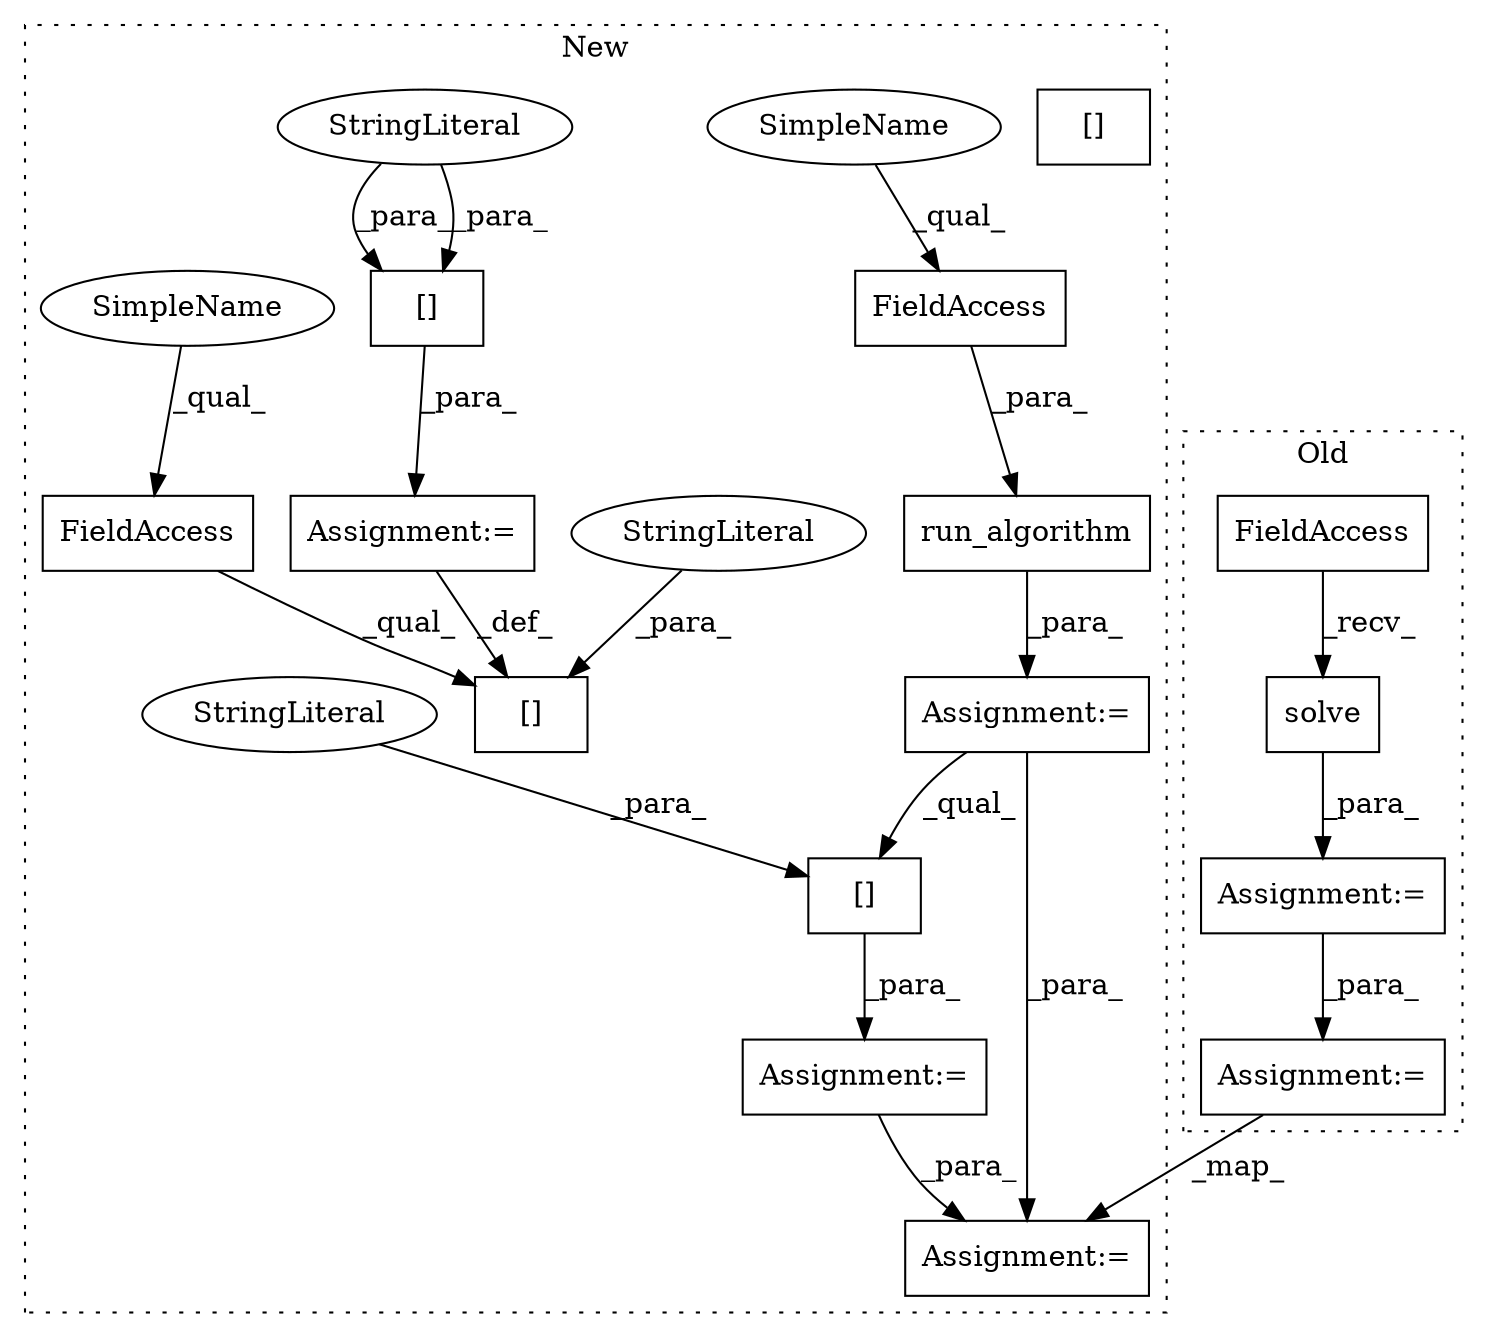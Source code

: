 digraph G {
subgraph cluster0 {
1 [label="solve" a="32" s="5504,5523" l="6,1" shape="box"];
5 [label="FieldAccess" a="22" s="5491" l="12" shape="box"];
7 [label="Assignment:=" a="7" s="5490" l="1" shape="box"];
10 [label="Assignment:=" a="7" s="5543" l="1" shape="box"];
label = "Old";
style="dotted";
}
subgraph cluster1 {
2 [label="run_algorithm" a="32" s="5801,5830" l="14,1" shape="box"];
3 [label="[]" a="2" s="5850,5871" l="11,1" shape="box"];
4 [label="FieldAccess" a="22" s="5815" l="15" shape="box"];
6 [label="Assignment:=" a="7" s="5800" l="1" shape="box"];
8 [label="StringLiteral" a="45" s="5861" l="10" shape="ellipse"];
9 [label="Assignment:=" a="7" s="5849" l="1" shape="box"];
11 [label="Assignment:=" a="7" s="5888" l="1" shape="box"];
12 [label="FieldAccess" a="22" s="5739" l="15" shape="box"];
13 [label="[]" a="2" s="5739,5762" l="16,1" shape="box"];
14 [label="StringLiteral" a="45" s="5755" l="7" shape="ellipse"];
15 [label="Assignment:=" a="7" s="5763" l="1" shape="box"];
16 [label="[]" a="2" s="5764,5783" l="12,1" shape="box"];
17 [label="StringLiteral" a="45" s="5776" l="7" shape="ellipse"];
18 [label="SimpleName" a="42" s="5815" l="4" shape="ellipse"];
19 [label="SimpleName" a="42" s="5739" l="4" shape="ellipse"];
20 [label="[]" a="2" s="5764,5783" l="12,1" shape="box"];
label = "New";
style="dotted";
}
1 -> 7 [label="_para_"];
2 -> 6 [label="_para_"];
3 -> 9 [label="_para_"];
4 -> 2 [label="_para_"];
5 -> 1 [label="_recv_"];
6 -> 11 [label="_para_"];
6 -> 3 [label="_qual_"];
7 -> 10 [label="_para_"];
8 -> 3 [label="_para_"];
9 -> 11 [label="_para_"];
10 -> 11 [label="_map_"];
12 -> 13 [label="_qual_"];
14 -> 13 [label="_para_"];
15 -> 13 [label="_def_"];
17 -> 20 [label="_para_"];
17 -> 20 [label="_para_"];
18 -> 4 [label="_qual_"];
19 -> 12 [label="_qual_"];
20 -> 15 [label="_para_"];
}